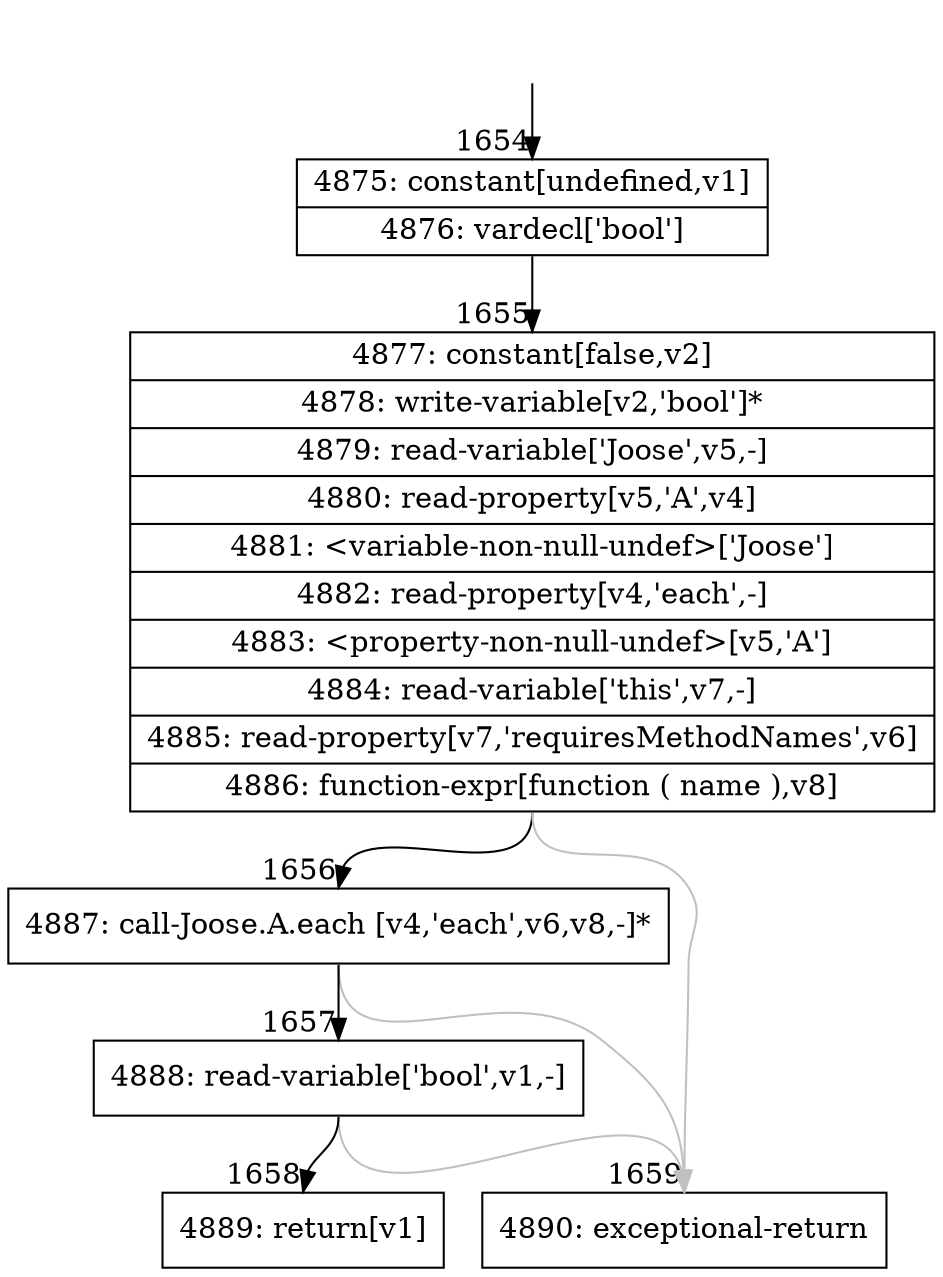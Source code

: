 digraph {
rankdir="TD"
BB_entry195[shape=none,label=""];
BB_entry195 -> BB1654 [tailport=s, headport=n, headlabel="    1654"]
BB1654 [shape=record label="{4875: constant[undefined,v1]|4876: vardecl['bool']}" ] 
BB1654 -> BB1655 [tailport=s, headport=n, headlabel="      1655"]
BB1655 [shape=record label="{4877: constant[false,v2]|4878: write-variable[v2,'bool']*|4879: read-variable['Joose',v5,-]|4880: read-property[v5,'A',v4]|4881: \<variable-non-null-undef\>['Joose']|4882: read-property[v4,'each',-]|4883: \<property-non-null-undef\>[v5,'A']|4884: read-variable['this',v7,-]|4885: read-property[v7,'requiresMethodNames',v6]|4886: function-expr[function ( name ),v8]}" ] 
BB1655 -> BB1656 [tailport=s, headport=n, headlabel="      1656"]
BB1655 -> BB1659 [tailport=s, headport=n, color=gray, headlabel="      1659"]
BB1656 [shape=record label="{4887: call-Joose.A.each [v4,'each',v6,v8,-]*}" ] 
BB1656 -> BB1657 [tailport=s, headport=n, headlabel="      1657"]
BB1656 -> BB1659 [tailport=s, headport=n, color=gray]
BB1657 [shape=record label="{4888: read-variable['bool',v1,-]}" ] 
BB1657 -> BB1658 [tailport=s, headport=n, headlabel="      1658"]
BB1657 -> BB1659 [tailport=s, headport=n, color=gray]
BB1658 [shape=record label="{4889: return[v1]}" ] 
BB1659 [shape=record label="{4890: exceptional-return}" ] 
//#$~ 1926
}
